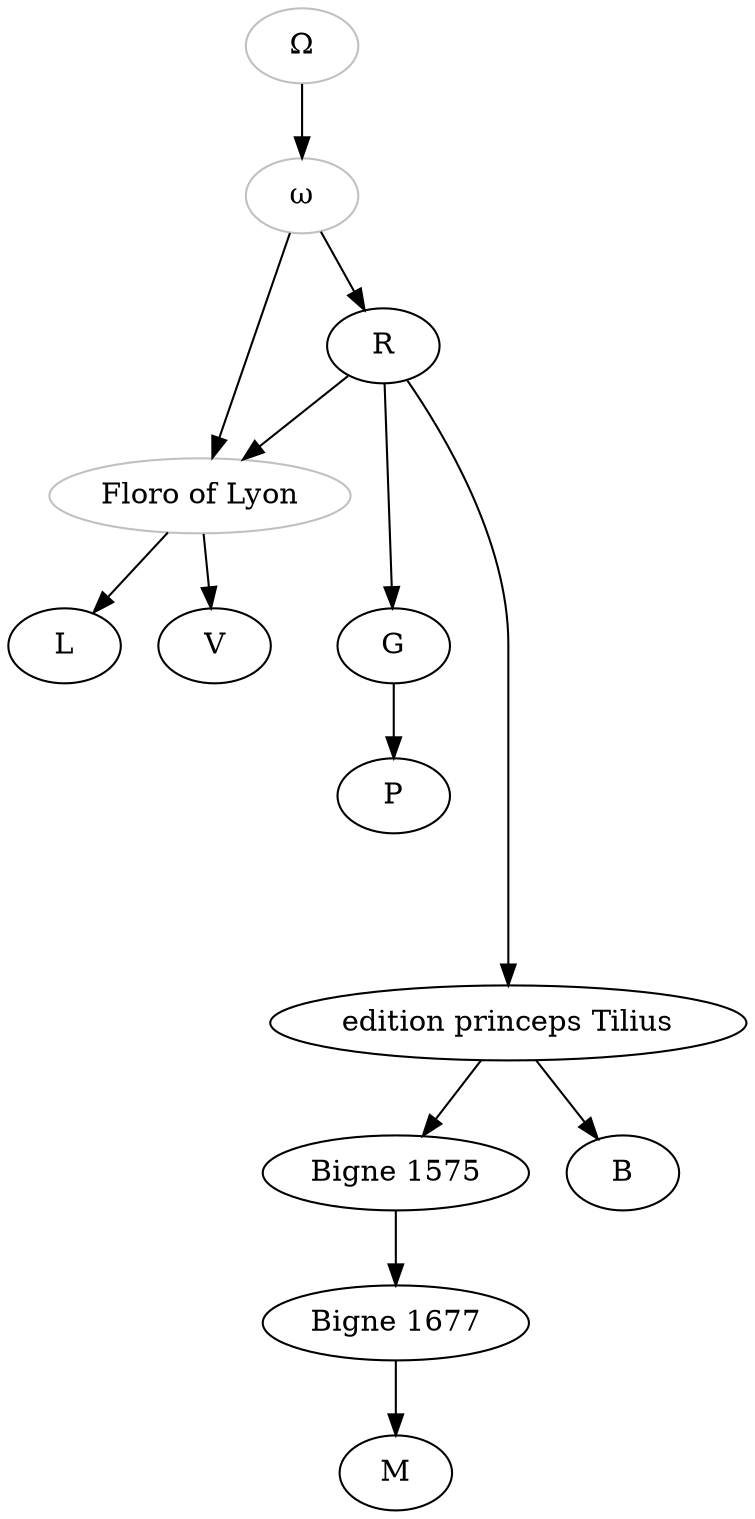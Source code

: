 digraph {

    capitalomega -> omega;
    omega -> R;
    omega-> FloroofLyon;
    R-> FloroofLyon;
    FloroofLyon-> L; 
    FloroofLyon -> V; 
    R-> G[minlen=2]
    G-> P
    R-> Tilius[minlen=5]
    Tilius-> Bigne
    Bigne-> Bignebis
    Bignebis-> M
    Tilius-> B


    capitalomega [color="grey", label="Ω"];
    omega[color="grey", label="ω"]; 
    R[label="R"]
    L[label="L"]
    V[label="V"]
    G[label="G"]
    P[label="P"]
    M[label="M"]
    B[label="B"]
    FloroofLyon[label="Floro of Lyon", color="grey"];
    Tilius[label="edition princeps Tilius"]
    Bigne[label="Bigne 1575"]
    Bignebis[label="Bigne 1677"]

graph [style=invis, splines=true];

}


